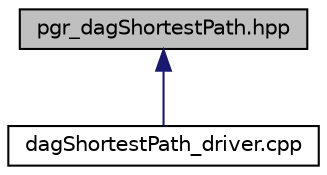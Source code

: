 digraph "pgr_dagShortestPath.hpp"
{
  edge [fontname="Helvetica",fontsize="10",labelfontname="Helvetica",labelfontsize="10"];
  node [fontname="Helvetica",fontsize="10",shape=record];
  Node35 [label="pgr_dagShortestPath.hpp",height=0.2,width=0.4,color="black", fillcolor="grey75", style="filled", fontcolor="black"];
  Node35 -> Node36 [dir="back",color="midnightblue",fontsize="10",style="solid",fontname="Helvetica"];
  Node36 [label="dagShortestPath_driver.cpp",height=0.2,width=0.4,color="black", fillcolor="white", style="filled",URL="$dagShortestPath__driver_8cpp.html"];
}
